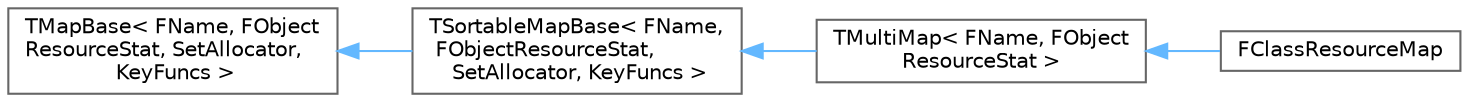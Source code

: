 digraph "Graphical Class Hierarchy"
{
 // INTERACTIVE_SVG=YES
 // LATEX_PDF_SIZE
  bgcolor="transparent";
  edge [fontname=Helvetica,fontsize=10,labelfontname=Helvetica,labelfontsize=10];
  node [fontname=Helvetica,fontsize=10,shape=box,height=0.2,width=0.4];
  rankdir="LR";
  Node0 [id="Node000000",label="TMapBase\< FName, FObject\lResourceStat, SetAllocator,\l KeyFuncs \>",height=0.2,width=0.4,color="grey40", fillcolor="white", style="filled",URL="$d8/dad/classTMapBase.html",tooltip=" "];
  Node0 -> Node1 [id="edge6839_Node000000_Node000001",dir="back",color="steelblue1",style="solid",tooltip=" "];
  Node1 [id="Node000001",label="TSortableMapBase\< FName,\l FObjectResourceStat,\l SetAllocator, KeyFuncs \>",height=0.2,width=0.4,color="grey40", fillcolor="white", style="filled",URL="$de/df5/classTSortableMapBase.html",tooltip=" "];
  Node1 -> Node2 [id="edge6840_Node000001_Node000002",dir="back",color="steelblue1",style="solid",tooltip=" "];
  Node2 [id="Node000002",label="TMultiMap\< FName, FObject\lResourceStat \>",height=0.2,width=0.4,color="grey40", fillcolor="white", style="filled",URL="$d2/df5/classTMultiMap.html",tooltip=" "];
  Node2 -> Node3 [id="edge6841_Node000002_Node000003",dir="back",color="steelblue1",style="solid",tooltip=" "];
  Node3 [id="Node000003",label="FClassResourceMap",height=0.2,width=0.4,color="grey40", fillcolor="white", style="filled",URL="$df/d9a/classFClassResourceMap.html",tooltip="A mapping of class name to the resource stats for objects of that class."];
}
